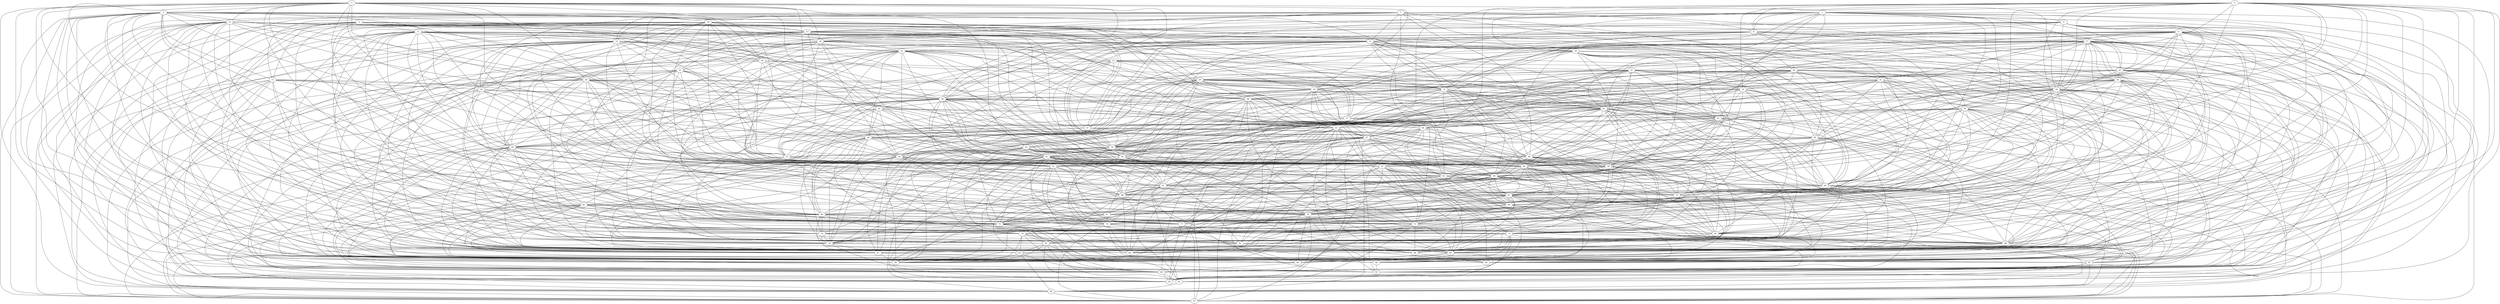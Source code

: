 strict graph {
0;
1;
2;
3;
4;
5;
6;
7;
8;
9;
10;
11;
12;
13;
14;
15;
16;
17;
18;
19;
20;
21;
22;
23;
24;
25;
26;
27;
28;
29;
30;
31;
32;
33;
34;
35;
36;
37;
38;
39;
40;
41;
42;
43;
44;
45;
46;
47;
48;
49;
50;
51;
52;
53;
54;
55;
56;
57;
58;
59;
60;
61;
62;
63;
64;
65;
66;
67;
68;
69;
70;
71;
72;
73;
74;
75;
76;
77;
78;
79;
80;
81;
82;
83;
84;
85;
86;
87;
88;
89;
90;
91;
92;
93;
94;
95;
96;
97;
98;
99;
0 -- 1 [weight=3];
0 -- 8 [weight=5];
0 -- 19 [weight=5];
0 -- 34 [weight=5];
0 -- 35 [weight=6];
0 -- 43 [weight=8];
0 -- 44 [weight=5];
0 -- 48 [weight=9];
0 -- 54 [weight=9];
0 -- 58 [weight=6];
0 -- 60 [weight=1];
0 -- 66 [weight=7];
0 -- 69 [weight=10];
0 -- 73 [weight=7];
0 -- 78 [weight=10];
0 -- 80 [weight=9];
0 -- 82 [weight=2];
0 -- 83 [weight=6];
0 -- 87 [weight=9];
0 -- 89 [weight=8];
0 -- 92 [weight=4];
1 -- 5 [weight=2];
1 -- 8 [weight=1];
1 -- 11 [weight=5];
1 -- 13 [weight=5];
1 -- 14 [weight=3];
1 -- 16 [weight=4];
1 -- 17 [weight=2];
1 -- 25 [weight=7];
1 -- 33 [weight=9];
1 -- 37 [weight=5];
1 -- 39 [weight=1];
1 -- 41 [weight=7];
1 -- 48 [weight=5];
1 -- 55 [weight=5];
1 -- 56 [weight=5];
1 -- 60 [weight=4];
1 -- 67 [weight=6];
1 -- 90 [weight=3];
1 -- 93 [weight=9];
2 -- 9 [weight=2];
2 -- 11 [weight=7];
2 -- 22 [weight=10];
2 -- 24 [weight=7];
2 -- 29 [weight=7];
2 -- 32 [weight=6];
2 -- 49 [weight=5];
2 -- 52 [weight=1];
2 -- 57 [weight=3];
2 -- 66 [weight=3];
2 -- 72 [weight=10];
2 -- 78 [weight=6];
2 -- 79 [weight=7];
2 -- 89 [weight=1];
2 -- 97 [weight=9];
3 -- 4 [weight=10];
3 -- 12 [weight=6];
3 -- 16 [weight=10];
3 -- 28 [weight=5];
3 -- 33 [weight=2];
3 -- 34 [weight=6];
3 -- 36 [weight=7];
3 -- 45 [weight=9];
3 -- 46 [weight=9];
3 -- 53 [weight=10];
3 -- 55 [weight=2];
3 -- 58 [weight=9];
3 -- 64 [weight=8];
3 -- 65 [weight=2];
3 -- 66 [weight=7];
3 -- 71 [weight=6];
3 -- 75 [weight=5];
3 -- 78 [weight=8];
3 -- 84 [weight=4];
3 -- 89 [weight=9];
3 -- 91 [weight=9];
3 -- 94 [weight=3];
4 -- 11 [weight=8];
4 -- 12 [weight=9];
4 -- 18 [weight=2];
4 -- 20 [weight=5];
4 -- 25 [weight=9];
4 -- 28 [weight=7];
4 -- 31 [weight=1];
4 -- 37 [weight=3];
4 -- 51 [weight=6];
4 -- 58 [weight=5];
4 -- 60 [weight=1];
4 -- 61 [weight=5];
4 -- 66 [weight=2];
4 -- 70 [weight=8];
4 -- 74 [weight=2];
4 -- 76 [weight=8];
4 -- 79 [weight=8];
4 -- 85 [weight=4];
4 -- 86 [weight=2];
4 -- 87 [weight=9];
4 -- 88 [weight=7];
4 -- 97 [weight=3];
4 -- 99 [weight=2];
5 -- 6 [weight=1];
5 -- 13 [weight=9];
5 -- 15 [weight=5];
5 -- 21 [weight=1];
5 -- 34 [weight=8];
5 -- 36 [weight=6];
5 -- 41 [weight=1];
5 -- 44 [weight=8];
5 -- 59 [weight=9];
5 -- 60 [weight=3];
5 -- 61 [weight=2];
5 -- 71 [weight=8];
5 -- 84 [weight=1];
5 -- 99 [weight=8];
6 -- 15 [weight=9];
6 -- 17 [weight=4];
6 -- 22 [weight=9];
6 -- 25 [weight=7];
6 -- 27 [weight=2];
6 -- 31 [weight=9];
6 -- 42 [weight=8];
6 -- 50 [weight=4];
6 -- 51 [weight=2];
6 -- 52 [weight=3];
6 -- 56 [weight=3];
6 -- 58 [weight=7];
6 -- 64 [weight=9];
6 -- 68 [weight=6];
6 -- 69 [weight=3];
6 -- 73 [weight=10];
6 -- 77 [weight=10];
6 -- 79 [weight=4];
6 -- 80 [weight=1];
6 -- 84 [weight=3];
6 -- 89 [weight=9];
6 -- 96 [weight=7];
7 -- 8 [weight=8];
7 -- 12 [weight=3];
7 -- 13 [weight=1];
7 -- 15 [weight=1];
7 -- 16 [weight=8];
7 -- 24 [weight=1];
7 -- 26 [weight=3];
7 -- 35 [weight=9];
7 -- 36 [weight=9];
7 -- 44 [weight=7];
7 -- 48 [weight=5];
7 -- 64 [weight=5];
7 -- 67 [weight=6];
7 -- 81 [weight=7];
7 -- 87 [weight=9];
7 -- 89 [weight=2];
7 -- 94 [weight=2];
8 -- 16 [weight=3];
8 -- 17 [weight=6];
8 -- 24 [weight=4];
8 -- 31 [weight=8];
8 -- 36 [weight=6];
8 -- 37 [weight=3];
8 -- 46 [weight=5];
8 -- 64 [weight=7];
8 -- 68 [weight=2];
8 -- 69 [weight=5];
8 -- 70 [weight=7];
8 -- 80 [weight=1];
8 -- 81 [weight=3];
9 -- 14 [weight=1];
9 -- 17 [weight=4];
9 -- 20 [weight=2];
9 -- 38 [weight=9];
9 -- 39 [weight=4];
9 -- 44 [weight=4];
9 -- 52 [weight=8];
9 -- 53 [weight=4];
9 -- 56 [weight=4];
9 -- 59 [weight=4];
9 -- 60 [weight=6];
9 -- 68 [weight=9];
9 -- 72 [weight=5];
9 -- 73 [weight=2];
9 -- 74 [weight=10];
9 -- 77 [weight=2];
9 -- 82 [weight=6];
9 -- 85 [weight=9];
9 -- 88 [weight=5];
9 -- 91 [weight=5];
9 -- 96 [weight=10];
10 -- 13 [weight=10];
10 -- 14 [weight=2];
10 -- 15 [weight=2];
10 -- 18 [weight=1];
10 -- 28 [weight=3];
10 -- 33 [weight=7];
10 -- 37 [weight=9];
10 -- 38 [weight=7];
10 -- 44 [weight=8];
10 -- 50 [weight=3];
10 -- 53 [weight=9];
10 -- 54 [weight=9];
10 -- 56 [weight=9];
10 -- 61 [weight=10];
10 -- 64 [weight=6];
10 -- 65 [weight=5];
10 -- 66 [weight=6];
10 -- 68 [weight=2];
10 -- 76 [weight=1];
10 -- 89 [weight=8];
10 -- 94 [weight=5];
10 -- 99 [weight=4];
11 -- 24 [weight=6];
11 -- 36 [weight=5];
11 -- 40 [weight=2];
11 -- 56 [weight=4];
11 -- 61 [weight=8];
11 -- 72 [weight=8];
11 -- 81 [weight=7];
11 -- 90 [weight=4];
11 -- 93 [weight=5];
11 -- 95 [weight=6];
11 -- 96 [weight=5];
11 -- 98 [weight=5];
12 -- 13 [weight=2];
12 -- 16 [weight=2];
12 -- 18 [weight=6];
12 -- 19 [weight=6];
12 -- 28 [weight=4];
12 -- 31 [weight=4];
12 -- 33 [weight=2];
12 -- 36 [weight=10];
12 -- 43 [weight=8];
12 -- 46 [weight=10];
12 -- 48 [weight=3];
12 -- 70 [weight=10];
12 -- 72 [weight=9];
12 -- 73 [weight=3];
12 -- 74 [weight=5];
12 -- 78 [weight=6];
12 -- 83 [weight=4];
12 -- 87 [weight=1];
12 -- 88 [weight=8];
12 -- 90 [weight=4];
12 -- 95 [weight=8];
12 -- 97 [weight=10];
12 -- 98 [weight=6];
13 -- 15 [weight=4];
13 -- 21 [weight=6];
13 -- 23 [weight=7];
13 -- 30 [weight=10];
13 -- 31 [weight=7];
13 -- 50 [weight=2];
13 -- 53 [weight=2];
13 -- 57 [weight=10];
13 -- 60 [weight=2];
13 -- 70 [weight=5];
13 -- 72 [weight=8];
13 -- 79 [weight=9];
13 -- 83 [weight=10];
13 -- 95 [weight=8];
13 -- 97 [weight=9];
14 -- 18 [weight=3];
14 -- 22 [weight=4];
14 -- 24 [weight=6];
14 -- 36 [weight=6];
14 -- 44 [weight=7];
14 -- 47 [weight=2];
14 -- 50 [weight=5];
14 -- 51 [weight=7];
14 -- 55 [weight=8];
14 -- 56 [weight=5];
14 -- 62 [weight=9];
14 -- 73 [weight=2];
14 -- 76 [weight=1];
14 -- 82 [weight=2];
14 -- 83 [weight=8];
14 -- 86 [weight=3];
14 -- 90 [weight=3];
14 -- 94 [weight=6];
15 -- 19 [weight=5];
15 -- 20 [weight=4];
15 -- 31 [weight=4];
15 -- 36 [weight=2];
15 -- 37 [weight=5];
15 -- 38 [weight=6];
15 -- 41 [weight=2];
15 -- 46 [weight=1];
15 -- 50 [weight=5];
15 -- 52 [weight=8];
15 -- 58 [weight=8];
15 -- 59 [weight=8];
15 -- 62 [weight=4];
15 -- 64 [weight=5];
15 -- 65 [weight=10];
15 -- 74 [weight=3];
15 -- 75 [weight=9];
15 -- 90 [weight=9];
15 -- 91 [weight=6];
15 -- 96 [weight=2];
15 -- 98 [weight=5];
16 -- 22 [weight=8];
16 -- 34 [weight=6];
16 -- 41 [weight=6];
16 -- 46 [weight=8];
16 -- 47 [weight=8];
16 -- 48 [weight=9];
16 -- 61 [weight=3];
16 -- 66 [weight=4];
16 -- 77 [weight=2];
16 -- 79 [weight=2];
16 -- 82 [weight=9];
16 -- 85 [weight=8];
16 -- 87 [weight=7];
16 -- 88 [weight=10];
17 -- 20 [weight=8];
17 -- 22 [weight=8];
17 -- 25 [weight=9];
17 -- 26 [weight=2];
17 -- 30 [weight=7];
17 -- 31 [weight=5];
17 -- 32 [weight=6];
17 -- 34 [weight=10];
17 -- 38 [weight=7];
17 -- 41 [weight=9];
17 -- 47 [weight=10];
17 -- 49 [weight=10];
17 -- 63 [weight=8];
17 -- 65 [weight=6];
17 -- 75 [weight=4];
17 -- 76 [weight=6];
17 -- 80 [weight=6];
17 -- 85 [weight=1];
17 -- 87 [weight=9];
17 -- 88 [weight=4];
17 -- 91 [weight=4];
17 -- 95 [weight=8];
17 -- 97 [weight=10];
17 -- 98 [weight=6];
17 -- 99 [weight=1];
18 -- 21 [weight=9];
18 -- 29 [weight=10];
18 -- 35 [weight=6];
18 -- 46 [weight=8];
18 -- 54 [weight=10];
18 -- 59 [weight=3];
18 -- 60 [weight=2];
18 -- 95 [weight=2];
19 -- 23 [weight=9];
19 -- 29 [weight=5];
19 -- 33 [weight=9];
19 -- 42 [weight=5];
19 -- 57 [weight=10];
19 -- 58 [weight=1];
19 -- 59 [weight=3];
19 -- 63 [weight=8];
19 -- 68 [weight=4];
19 -- 76 [weight=3];
19 -- 80 [weight=10];
19 -- 85 [weight=3];
19 -- 90 [weight=10];
19 -- 93 [weight=5];
20 -- 40 [weight=4];
20 -- 42 [weight=10];
20 -- 46 [weight=5];
20 -- 47 [weight=1];
20 -- 56 [weight=6];
20 -- 57 [weight=8];
20 -- 58 [weight=9];
20 -- 60 [weight=6];
20 -- 66 [weight=6];
20 -- 82 [weight=1];
20 -- 99 [weight=1];
21 -- 28 [weight=2];
21 -- 36 [weight=8];
21 -- 53 [weight=5];
21 -- 54 [weight=9];
21 -- 60 [weight=4];
21 -- 68 [weight=7];
21 -- 71 [weight=9];
21 -- 72 [weight=9];
21 -- 79 [weight=10];
21 -- 84 [weight=10];
21 -- 92 [weight=3];
21 -- 94 [weight=8];
22 -- 23 [weight=6];
22 -- 33 [weight=9];
22 -- 34 [weight=1];
22 -- 40 [weight=2];
22 -- 43 [weight=2];
22 -- 45 [weight=4];
22 -- 50 [weight=9];
22 -- 52 [weight=3];
22 -- 53 [weight=5];
22 -- 56 [weight=4];
22 -- 68 [weight=6];
22 -- 73 [weight=8];
22 -- 75 [weight=9];
22 -- 81 [weight=4];
22 -- 87 [weight=4];
22 -- 96 [weight=8];
23 -- 25 [weight=6];
23 -- 27 [weight=6];
23 -- 29 [weight=7];
23 -- 31 [weight=5];
23 -- 36 [weight=2];
23 -- 50 [weight=10];
23 -- 61 [weight=8];
23 -- 63 [weight=2];
23 -- 64 [weight=10];
23 -- 87 [weight=1];
23 -- 94 [weight=3];
24 -- 36 [weight=9];
24 -- 37 [weight=2];
24 -- 40 [weight=4];
24 -- 51 [weight=4];
24 -- 62 [weight=3];
24 -- 68 [weight=1];
24 -- 74 [weight=1];
24 -- 79 [weight=8];
24 -- 82 [weight=6];
24 -- 92 [weight=6];
24 -- 99 [weight=9];
25 -- 30 [weight=9];
25 -- 41 [weight=10];
25 -- 45 [weight=10];
25 -- 56 [weight=5];
25 -- 58 [weight=3];
25 -- 59 [weight=10];
25 -- 66 [weight=8];
25 -- 72 [weight=6];
25 -- 85 [weight=1];
25 -- 91 [weight=5];
25 -- 96 [weight=3];
25 -- 98 [weight=2];
26 -- 29 [weight=3];
26 -- 34 [weight=2];
26 -- 35 [weight=8];
26 -- 38 [weight=6];
26 -- 47 [weight=4];
26 -- 49 [weight=4];
26 -- 52 [weight=8];
26 -- 54 [weight=10];
26 -- 56 [weight=4];
26 -- 57 [weight=9];
26 -- 60 [weight=1];
26 -- 69 [weight=7];
26 -- 70 [weight=5];
26 -- 77 [weight=10];
26 -- 83 [weight=1];
26 -- 85 [weight=7];
26 -- 88 [weight=2];
26 -- 94 [weight=3];
26 -- 99 [weight=10];
27 -- 29 [weight=3];
27 -- 32 [weight=9];
27 -- 33 [weight=9];
27 -- 42 [weight=4];
27 -- 46 [weight=2];
27 -- 47 [weight=2];
27 -- 48 [weight=1];
27 -- 51 [weight=1];
27 -- 52 [weight=6];
27 -- 54 [weight=5];
27 -- 60 [weight=8];
27 -- 63 [weight=1];
27 -- 68 [weight=7];
27 -- 75 [weight=1];
27 -- 80 [weight=4];
27 -- 90 [weight=1];
28 -- 35 [weight=4];
28 -- 38 [weight=7];
28 -- 42 [weight=1];
28 -- 44 [weight=7];
28 -- 46 [weight=10];
28 -- 47 [weight=4];
28 -- 51 [weight=1];
28 -- 52 [weight=7];
28 -- 56 [weight=9];
28 -- 59 [weight=5];
28 -- 62 [weight=6];
28 -- 70 [weight=6];
28 -- 86 [weight=6];
28 -- 89 [weight=4];
28 -- 93 [weight=5];
28 -- 94 [weight=2];
29 -- 31 [weight=8];
29 -- 33 [weight=10];
29 -- 37 [weight=5];
29 -- 38 [weight=1];
29 -- 41 [weight=8];
29 -- 46 [weight=9];
29 -- 54 [weight=4];
29 -- 57 [weight=2];
29 -- 58 [weight=8];
29 -- 59 [weight=4];
29 -- 67 [weight=3];
29 -- 72 [weight=2];
29 -- 76 [weight=1];
29 -- 80 [weight=9];
29 -- 82 [weight=9];
29 -- 84 [weight=4];
29 -- 87 [weight=5];
29 -- 91 [weight=8];
29 -- 98 [weight=10];
30 -- 33 [weight=7];
30 -- 34 [weight=7];
30 -- 47 [weight=3];
30 -- 50 [weight=8];
30 -- 51 [weight=2];
30 -- 62 [weight=1];
30 -- 66 [weight=1];
30 -- 75 [weight=2];
30 -- 78 [weight=9];
30 -- 84 [weight=4];
30 -- 86 [weight=9];
30 -- 89 [weight=2];
30 -- 90 [weight=5];
30 -- 92 [weight=6];
31 -- 36 [weight=10];
31 -- 40 [weight=1];
31 -- 42 [weight=8];
31 -- 48 [weight=3];
31 -- 50 [weight=3];
31 -- 60 [weight=3];
31 -- 61 [weight=2];
31 -- 62 [weight=2];
31 -- 64 [weight=7];
31 -- 66 [weight=6];
31 -- 71 [weight=8];
31 -- 73 [weight=1];
31 -- 76 [weight=1];
31 -- 81 [weight=4];
31 -- 99 [weight=8];
32 -- 35 [weight=7];
32 -- 40 [weight=1];
32 -- 44 [weight=3];
32 -- 47 [weight=1];
32 -- 49 [weight=9];
32 -- 50 [weight=10];
32 -- 55 [weight=3];
32 -- 69 [weight=2];
32 -- 72 [weight=8];
32 -- 73 [weight=7];
32 -- 79 [weight=5];
32 -- 90 [weight=4];
32 -- 91 [weight=6];
32 -- 99 [weight=9];
33 -- 41 [weight=3];
33 -- 43 [weight=1];
33 -- 44 [weight=7];
33 -- 45 [weight=4];
33 -- 48 [weight=10];
33 -- 50 [weight=10];
33 -- 53 [weight=10];
33 -- 71 [weight=5];
33 -- 85 [weight=7];
33 -- 87 [weight=4];
33 -- 97 [weight=1];
34 -- 38 [weight=2];
34 -- 39 [weight=4];
34 -- 40 [weight=1];
34 -- 45 [weight=4];
34 -- 55 [weight=9];
34 -- 62 [weight=4];
34 -- 63 [weight=8];
34 -- 67 [weight=9];
34 -- 70 [weight=1];
34 -- 75 [weight=8];
34 -- 81 [weight=3];
34 -- 84 [weight=3];
34 -- 88 [weight=5];
34 -- 90 [weight=5];
34 -- 91 [weight=1];
34 -- 93 [weight=1];
34 -- 95 [weight=6];
35 -- 36 [weight=6];
35 -- 42 [weight=8];
35 -- 50 [weight=9];
35 -- 51 [weight=7];
35 -- 61 [weight=7];
35 -- 64 [weight=4];
35 -- 70 [weight=10];
35 -- 72 [weight=5];
35 -- 76 [weight=6];
35 -- 78 [weight=1];
36 -- 41 [weight=1];
36 -- 44 [weight=4];
36 -- 47 [weight=2];
36 -- 48 [weight=3];
36 -- 49 [weight=10];
36 -- 50 [weight=1];
36 -- 51 [weight=8];
36 -- 52 [weight=6];
36 -- 53 [weight=3];
36 -- 54 [weight=3];
36 -- 59 [weight=3];
36 -- 61 [weight=1];
36 -- 66 [weight=5];
36 -- 68 [weight=10];
36 -- 76 [weight=8];
36 -- 82 [weight=4];
36 -- 87 [weight=8];
36 -- 89 [weight=2];
36 -- 90 [weight=5];
36 -- 94 [weight=3];
37 -- 49 [weight=3];
37 -- 50 [weight=3];
37 -- 54 [weight=1];
37 -- 58 [weight=8];
37 -- 79 [weight=8];
37 -- 89 [weight=6];
37 -- 98 [weight=3];
37 -- 99 [weight=4];
38 -- 41 [weight=8];
38 -- 42 [weight=4];
38 -- 43 [weight=9];
38 -- 46 [weight=6];
38 -- 50 [weight=1];
38 -- 57 [weight=1];
38 -- 61 [weight=2];
38 -- 68 [weight=6];
38 -- 71 [weight=6];
38 -- 73 [weight=10];
38 -- 79 [weight=7];
38 -- 83 [weight=3];
38 -- 85 [weight=6];
38 -- 87 [weight=3];
39 -- 40 [weight=9];
39 -- 42 [weight=3];
39 -- 43 [weight=8];
39 -- 52 [weight=5];
39 -- 59 [weight=3];
39 -- 60 [weight=1];
39 -- 64 [weight=4];
39 -- 67 [weight=6];
39 -- 74 [weight=4];
39 -- 76 [weight=8];
39 -- 78 [weight=4];
39 -- 84 [weight=2];
39 -- 90 [weight=9];
39 -- 95 [weight=1];
39 -- 99 [weight=1];
40 -- 45 [weight=8];
40 -- 52 [weight=4];
40 -- 59 [weight=10];
40 -- 65 [weight=9];
40 -- 66 [weight=9];
40 -- 69 [weight=5];
40 -- 74 [weight=4];
40 -- 78 [weight=1];
40 -- 79 [weight=3];
40 -- 81 [weight=8];
40 -- 85 [weight=6];
40 -- 97 [weight=3];
41 -- 42 [weight=10];
41 -- 44 [weight=6];
41 -- 46 [weight=3];
41 -- 55 [weight=9];
41 -- 57 [weight=2];
41 -- 59 [weight=4];
41 -- 60 [weight=10];
41 -- 61 [weight=10];
41 -- 64 [weight=7];
41 -- 67 [weight=10];
41 -- 73 [weight=3];
41 -- 78 [weight=8];
41 -- 79 [weight=1];
41 -- 82 [weight=10];
41 -- 84 [weight=5];
41 -- 85 [weight=5];
41 -- 92 [weight=8];
41 -- 97 [weight=8];
42 -- 43 [weight=5];
42 -- 54 [weight=6];
42 -- 55 [weight=3];
42 -- 58 [weight=8];
42 -- 62 [weight=2];
42 -- 63 [weight=2];
42 -- 66 [weight=3];
42 -- 74 [weight=1];
42 -- 81 [weight=4];
42 -- 82 [weight=1];
42 -- 95 [weight=10];
42 -- 96 [weight=6];
42 -- 98 [weight=9];
43 -- 47 [weight=10];
43 -- 51 [weight=6];
43 -- 53 [weight=6];
43 -- 55 [weight=1];
43 -- 71 [weight=5];
43 -- 73 [weight=9];
43 -- 75 [weight=8];
43 -- 81 [weight=2];
43 -- 85 [weight=8];
43 -- 86 [weight=9];
43 -- 89 [weight=2];
43 -- 90 [weight=1];
43 -- 93 [weight=10];
43 -- 95 [weight=5];
43 -- 96 [weight=1];
43 -- 97 [weight=10];
44 -- 47 [weight=7];
44 -- 61 [weight=8];
44 -- 62 [weight=5];
44 -- 64 [weight=7];
44 -- 74 [weight=8];
44 -- 75 [weight=5];
44 -- 77 [weight=1];
44 -- 85 [weight=2];
44 -- 94 [weight=8];
44 -- 96 [weight=9];
44 -- 98 [weight=8];
45 -- 46 [weight=8];
45 -- 48 [weight=10];
45 -- 52 [weight=2];
45 -- 55 [weight=3];
45 -- 62 [weight=8];
45 -- 63 [weight=10];
45 -- 69 [weight=5];
45 -- 77 [weight=7];
45 -- 78 [weight=7];
45 -- 82 [weight=9];
45 -- 87 [weight=9];
45 -- 98 [weight=5];
46 -- 51 [weight=8];
46 -- 63 [weight=10];
46 -- 67 [weight=9];
46 -- 68 [weight=1];
46 -- 71 [weight=3];
46 -- 77 [weight=7];
46 -- 79 [weight=4];
46 -- 87 [weight=4];
46 -- 97 [weight=7];
47 -- 48 [weight=3];
47 -- 50 [weight=7];
47 -- 60 [weight=8];
47 -- 63 [weight=3];
47 -- 68 [weight=9];
47 -- 70 [weight=4];
47 -- 72 [weight=7];
47 -- 77 [weight=1];
47 -- 79 [weight=6];
47 -- 80 [weight=7];
47 -- 84 [weight=9];
47 -- 86 [weight=4];
47 -- 87 [weight=3];
47 -- 93 [weight=3];
47 -- 97 [weight=6];
48 -- 58 [weight=8];
48 -- 77 [weight=1];
48 -- 82 [weight=9];
48 -- 84 [weight=5];
48 -- 85 [weight=1];
48 -- 86 [weight=5];
48 -- 91 [weight=1];
48 -- 93 [weight=2];
49 -- 50 [weight=10];
49 -- 51 [weight=8];
49 -- 53 [weight=4];
49 -- 60 [weight=9];
49 -- 63 [weight=6];
49 -- 76 [weight=6];
49 -- 79 [weight=10];
49 -- 80 [weight=8];
49 -- 85 [weight=6];
49 -- 91 [weight=5];
49 -- 93 [weight=4];
49 -- 94 [weight=5];
50 -- 52 [weight=1];
50 -- 53 [weight=7];
50 -- 54 [weight=10];
50 -- 59 [weight=4];
50 -- 69 [weight=9];
50 -- 70 [weight=6];
50 -- 71 [weight=9];
50 -- 79 [weight=5];
50 -- 85 [weight=4];
50 -- 90 [weight=1];
50 -- 94 [weight=3];
50 -- 95 [weight=1];
51 -- 67 [weight=2];
51 -- 70 [weight=8];
51 -- 72 [weight=3];
51 -- 76 [weight=7];
51 -- 77 [weight=6];
51 -- 88 [weight=8];
51 -- 98 [weight=1];
52 -- 55 [weight=7];
52 -- 60 [weight=4];
52 -- 62 [weight=4];
52 -- 63 [weight=8];
52 -- 69 [weight=7];
52 -- 70 [weight=2];
52 -- 74 [weight=2];
52 -- 76 [weight=8];
52 -- 81 [weight=10];
52 -- 90 [weight=1];
52 -- 91 [weight=1];
53 -- 60 [weight=10];
53 -- 76 [weight=1];
53 -- 77 [weight=3];
53 -- 81 [weight=4];
53 -- 84 [weight=5];
53 -- 93 [weight=5];
53 -- 97 [weight=6];
54 -- 58 [weight=10];
54 -- 61 [weight=2];
54 -- 66 [weight=6];
54 -- 79 [weight=2];
54 -- 80 [weight=3];
54 -- 81 [weight=8];
54 -- 86 [weight=3];
54 -- 98 [weight=3];
55 -- 59 [weight=10];
55 -- 71 [weight=2];
55 -- 81 [weight=1];
55 -- 85 [weight=10];
55 -- 90 [weight=2];
55 -- 91 [weight=3];
55 -- 94 [weight=10];
55 -- 98 [weight=2];
55 -- 99 [weight=6];
56 -- 62 [weight=1];
56 -- 65 [weight=2];
56 -- 68 [weight=4];
56 -- 74 [weight=5];
56 -- 76 [weight=4];
56 -- 83 [weight=8];
56 -- 84 [weight=10];
56 -- 85 [weight=2];
56 -- 86 [weight=5];
56 -- 88 [weight=6];
56 -- 93 [weight=6];
56 -- 98 [weight=5];
57 -- 68 [weight=6];
57 -- 71 [weight=3];
57 -- 73 [weight=9];
57 -- 82 [weight=7];
58 -- 62 [weight=5];
58 -- 68 [weight=1];
58 -- 70 [weight=6];
58 -- 71 [weight=7];
58 -- 80 [weight=2];
58 -- 86 [weight=4];
58 -- 87 [weight=8];
59 -- 61 [weight=4];
59 -- 66 [weight=5];
59 -- 69 [weight=4];
59 -- 75 [weight=1];
59 -- 76 [weight=2];
59 -- 84 [weight=8];
59 -- 87 [weight=2];
59 -- 88 [weight=10];
59 -- 96 [weight=3];
59 -- 97 [weight=8];
60 -- 61 [weight=7];
60 -- 63 [weight=3];
60 -- 68 [weight=9];
60 -- 71 [weight=10];
60 -- 72 [weight=4];
60 -- 73 [weight=2];
60 -- 77 [weight=8];
60 -- 83 [weight=7];
60 -- 88 [weight=3];
60 -- 96 [weight=8];
60 -- 97 [weight=2];
61 -- 63 [weight=7];
61 -- 67 [weight=2];
61 -- 68 [weight=7];
61 -- 72 [weight=3];
61 -- 75 [weight=4];
61 -- 77 [weight=6];
61 -- 86 [weight=10];
61 -- 92 [weight=9];
61 -- 95 [weight=1];
61 -- 96 [weight=9];
62 -- 64 [weight=7];
62 -- 72 [weight=3];
62 -- 75 [weight=1];
62 -- 79 [weight=3];
62 -- 90 [weight=7];
62 -- 93 [weight=4];
63 -- 65 [weight=6];
63 -- 67 [weight=10];
63 -- 69 [weight=10];
63 -- 70 [weight=6];
63 -- 74 [weight=4];
63 -- 80 [weight=2];
63 -- 87 [weight=2];
63 -- 89 [weight=8];
63 -- 97 [weight=1];
63 -- 99 [weight=1];
64 -- 75 [weight=5];
64 -- 85 [weight=7];
64 -- 89 [weight=9];
64 -- 93 [weight=8];
64 -- 97 [weight=10];
64 -- 99 [weight=6];
65 -- 66 [weight=7];
65 -- 67 [weight=6];
65 -- 72 [weight=9];
65 -- 84 [weight=2];
65 -- 86 [weight=9];
65 -- 87 [weight=10];
65 -- 90 [weight=3];
65 -- 92 [weight=10];
65 -- 93 [weight=8];
65 -- 99 [weight=7];
66 -- 71 [weight=6];
66 -- 74 [weight=5];
66 -- 77 [weight=8];
66 -- 78 [weight=10];
66 -- 80 [weight=1];
66 -- 83 [weight=5];
66 -- 85 [weight=6];
66 -- 95 [weight=2];
67 -- 70 [weight=10];
67 -- 72 [weight=6];
67 -- 80 [weight=6];
67 -- 98 [weight=10];
68 -- 72 [weight=6];
68 -- 82 [weight=9];
68 -- 86 [weight=1];
68 -- 92 [weight=4];
68 -- 93 [weight=9];
69 -- 72 [weight=7];
69 -- 74 [weight=8];
69 -- 76 [weight=7];
69 -- 77 [weight=10];
69 -- 87 [weight=9];
69 -- 94 [weight=5];
69 -- 97 [weight=8];
70 -- 73 [weight=2];
70 -- 78 [weight=7];
70 -- 85 [weight=5];
70 -- 86 [weight=6];
70 -- 91 [weight=6];
70 -- 97 [weight=6];
71 -- 84 [weight=3];
71 -- 85 [weight=9];
71 -- 87 [weight=3];
71 -- 89 [weight=4];
71 -- 95 [weight=4];
71 -- 96 [weight=2];
72 -- 74 [weight=7];
72 -- 82 [weight=7];
72 -- 90 [weight=3];
72 -- 91 [weight=8];
72 -- 92 [weight=9];
73 -- 80 [weight=6];
73 -- 85 [weight=5];
73 -- 86 [weight=4];
73 -- 89 [weight=1];
73 -- 95 [weight=5];
74 -- 79 [weight=8];
74 -- 81 [weight=6];
74 -- 87 [weight=2];
75 -- 76 [weight=8];
75 -- 84 [weight=5];
75 -- 88 [weight=9];
76 -- 79 [weight=7];
76 -- 82 [weight=1];
76 -- 88 [weight=4];
76 -- 89 [weight=9];
76 -- 95 [weight=8];
77 -- 95 [weight=6];
77 -- 97 [weight=9];
77 -- 98 [weight=1];
77 -- 99 [weight=2];
78 -- 82 [weight=8];
78 -- 83 [weight=4];
78 -- 86 [weight=9];
78 -- 90 [weight=6];
78 -- 91 [weight=5];
78 -- 98 [weight=1];
79 -- 85 [weight=7];
79 -- 87 [weight=8];
79 -- 90 [weight=2];
79 -- 97 [weight=5];
80 -- 88 [weight=6];
80 -- 97 [weight=5];
80 -- 98 [weight=1];
81 -- 86 [weight=5];
81 -- 96 [weight=8];
81 -- 99 [weight=9];
82 -- 83 [weight=6];
82 -- 92 [weight=9];
82 -- 93 [weight=2];
82 -- 95 [weight=1];
82 -- 98 [weight=1];
83 -- 90 [weight=1];
83 -- 94 [weight=5];
83 -- 98 [weight=1];
83 -- 99 [weight=9];
84 -- 85 [weight=2];
84 -- 99 [weight=10];
85 -- 88 [weight=1];
85 -- 89 [weight=3];
85 -- 92 [weight=1];
87 -- 89 [weight=7];
87 -- 91 [weight=8];
87 -- 98 [weight=6];
88 -- 93 [weight=9];
89 -- 90 [weight=7];
90 -- 92 [weight=7];
90 -- 95 [weight=8];
91 -- 92 [weight=1];
91 -- 93 [weight=6];
91 -- 94 [weight=6];
92 -- 94 [weight=9];
94 -- 97 [weight=4];
96 -- 99 [weight=3];
}

